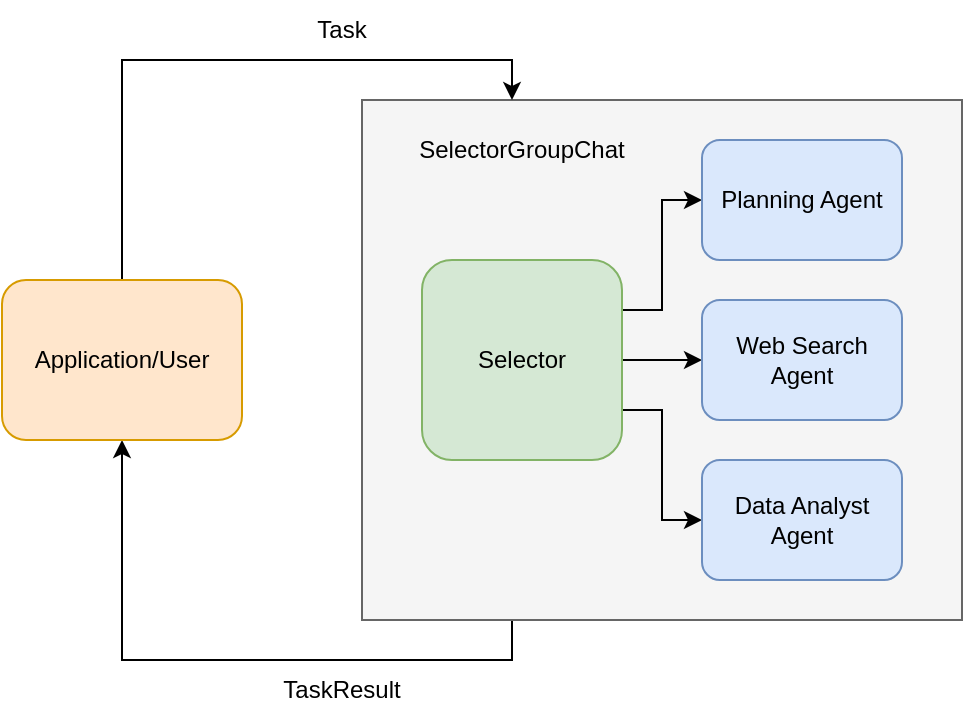 <mxfile version="24.8.6">
  <diagram name="Page-1" id="IxvBbn9yzyvW_p07RlV3">
    <mxGraphModel dx="1796" dy="1158" grid="1" gridSize="10" guides="1" tooltips="1" connect="1" arrows="1" fold="1" page="1" pageScale="1" pageWidth="850" pageHeight="1100" math="0" shadow="0">
      <root>
        <mxCell id="0" />
        <mxCell id="1" parent="0" />
        <mxCell id="_di9dOpueXQmeiIHWsOV-6" style="edgeStyle=orthogonalEdgeStyle;rounded=0;orthogonalLoop=1;jettySize=auto;html=1;exitX=0.25;exitY=1;exitDx=0;exitDy=0;entryX=0.5;entryY=1;entryDx=0;entryDy=0;" edge="1" parent="1" source="_di9dOpueXQmeiIHWsOV-1" target="_di9dOpueXQmeiIHWsOV-4">
          <mxGeometry relative="1" as="geometry" />
        </mxCell>
        <mxCell id="_di9dOpueXQmeiIHWsOV-1" value="" style="rounded=0;whiteSpace=wrap;html=1;fillColor=#f5f5f5;strokeColor=#666666;fontColor=#333333;" vertex="1" parent="1">
          <mxGeometry x="240" y="440" width="300" height="260" as="geometry" />
        </mxCell>
        <mxCell id="_di9dOpueXQmeiIHWsOV-21" style="edgeStyle=orthogonalEdgeStyle;rounded=0;orthogonalLoop=1;jettySize=auto;html=1;exitX=1;exitY=0.25;exitDx=0;exitDy=0;entryX=0;entryY=0.5;entryDx=0;entryDy=0;" edge="1" parent="1" source="XTbiivpkQXd5a4I06BR3-9" target="XTbiivpkQXd5a4I06BR3-14">
          <mxGeometry relative="1" as="geometry" />
        </mxCell>
        <mxCell id="_di9dOpueXQmeiIHWsOV-22" style="edgeStyle=orthogonalEdgeStyle;rounded=0;orthogonalLoop=1;jettySize=auto;html=1;exitX=1;exitY=0.5;exitDx=0;exitDy=0;entryX=0;entryY=0.5;entryDx=0;entryDy=0;" edge="1" parent="1" source="XTbiivpkQXd5a4I06BR3-9" target="XTbiivpkQXd5a4I06BR3-13">
          <mxGeometry relative="1" as="geometry" />
        </mxCell>
        <mxCell id="_di9dOpueXQmeiIHWsOV-23" style="edgeStyle=orthogonalEdgeStyle;rounded=0;orthogonalLoop=1;jettySize=auto;html=1;exitX=1;exitY=0.75;exitDx=0;exitDy=0;entryX=0;entryY=0.5;entryDx=0;entryDy=0;" edge="1" parent="1" source="XTbiivpkQXd5a4I06BR3-9" target="XTbiivpkQXd5a4I06BR3-15">
          <mxGeometry relative="1" as="geometry" />
        </mxCell>
        <mxCell id="XTbiivpkQXd5a4I06BR3-9" value="Selector" style="rounded=1;whiteSpace=wrap;html=1;fillColor=#d5e8d4;strokeColor=#82b366;verticalAlign=middle;" parent="1" vertex="1">
          <mxGeometry x="270" y="520" width="100" height="100" as="geometry" />
        </mxCell>
        <mxCell id="XTbiivpkQXd5a4I06BR3-13" value="Web Search Agent" style="rounded=1;whiteSpace=wrap;html=1;fillColor=#dae8fc;strokeColor=#6c8ebf;" parent="1" vertex="1">
          <mxGeometry x="410" y="540" width="100" height="60" as="geometry" />
        </mxCell>
        <mxCell id="XTbiivpkQXd5a4I06BR3-14" value="Planning Agent" style="rounded=1;whiteSpace=wrap;html=1;fillColor=#dae8fc;strokeColor=#6c8ebf;" parent="1" vertex="1">
          <mxGeometry x="410" y="460" width="100" height="60" as="geometry" />
        </mxCell>
        <mxCell id="XTbiivpkQXd5a4I06BR3-15" value="Data Analyst&lt;div&gt;Agent&lt;/div&gt;" style="rounded=1;whiteSpace=wrap;html=1;fillColor=#dae8fc;strokeColor=#6c8ebf;" parent="1" vertex="1">
          <mxGeometry x="410" y="620" width="100" height="60" as="geometry" />
        </mxCell>
        <mxCell id="_di9dOpueXQmeiIHWsOV-2" value="SelectorGroupChat" style="text;html=1;align=center;verticalAlign=middle;whiteSpace=wrap;rounded=0;" vertex="1" parent="1">
          <mxGeometry x="245" y="450" width="150" height="30" as="geometry" />
        </mxCell>
        <mxCell id="_di9dOpueXQmeiIHWsOV-5" style="edgeStyle=orthogonalEdgeStyle;rounded=0;orthogonalLoop=1;jettySize=auto;html=1;entryX=0.25;entryY=0;entryDx=0;entryDy=0;exitX=0.5;exitY=0;exitDx=0;exitDy=0;" edge="1" parent="1" source="_di9dOpueXQmeiIHWsOV-4" target="_di9dOpueXQmeiIHWsOV-1">
          <mxGeometry relative="1" as="geometry" />
        </mxCell>
        <mxCell id="_di9dOpueXQmeiIHWsOV-4" value="Application/User" style="rounded=1;whiteSpace=wrap;html=1;fillColor=#ffe6cc;strokeColor=#d79b00;" vertex="1" parent="1">
          <mxGeometry x="60" y="530" width="120" height="80" as="geometry" />
        </mxCell>
        <mxCell id="_di9dOpueXQmeiIHWsOV-7" value="Task" style="text;html=1;align=center;verticalAlign=middle;whiteSpace=wrap;rounded=0;" vertex="1" parent="1">
          <mxGeometry x="200" y="390" width="60" height="30" as="geometry" />
        </mxCell>
        <mxCell id="_di9dOpueXQmeiIHWsOV-8" value="TaskResult" style="text;html=1;align=center;verticalAlign=middle;whiteSpace=wrap;rounded=0;" vertex="1" parent="1">
          <mxGeometry x="200" y="720" width="60" height="30" as="geometry" />
        </mxCell>
      </root>
    </mxGraphModel>
  </diagram>
</mxfile>
